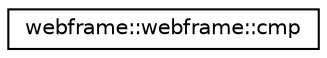 digraph "Graphical Class Hierarchy"
{
 // LATEX_PDF_SIZE
  edge [fontname="Helvetica",fontsize="10",labelfontname="Helvetica",labelfontsize="10"];
  node [fontname="Helvetica",fontsize="10",shape=record];
  rankdir="LR";
  Node0 [label="webframe::webframe::cmp",height=0.2,width=0.4,color="black", fillcolor="white", style="filled",URL="$dc/d8b/structwebframe_1_1webframe_1_1cmp.html",tooltip=" "];
}
